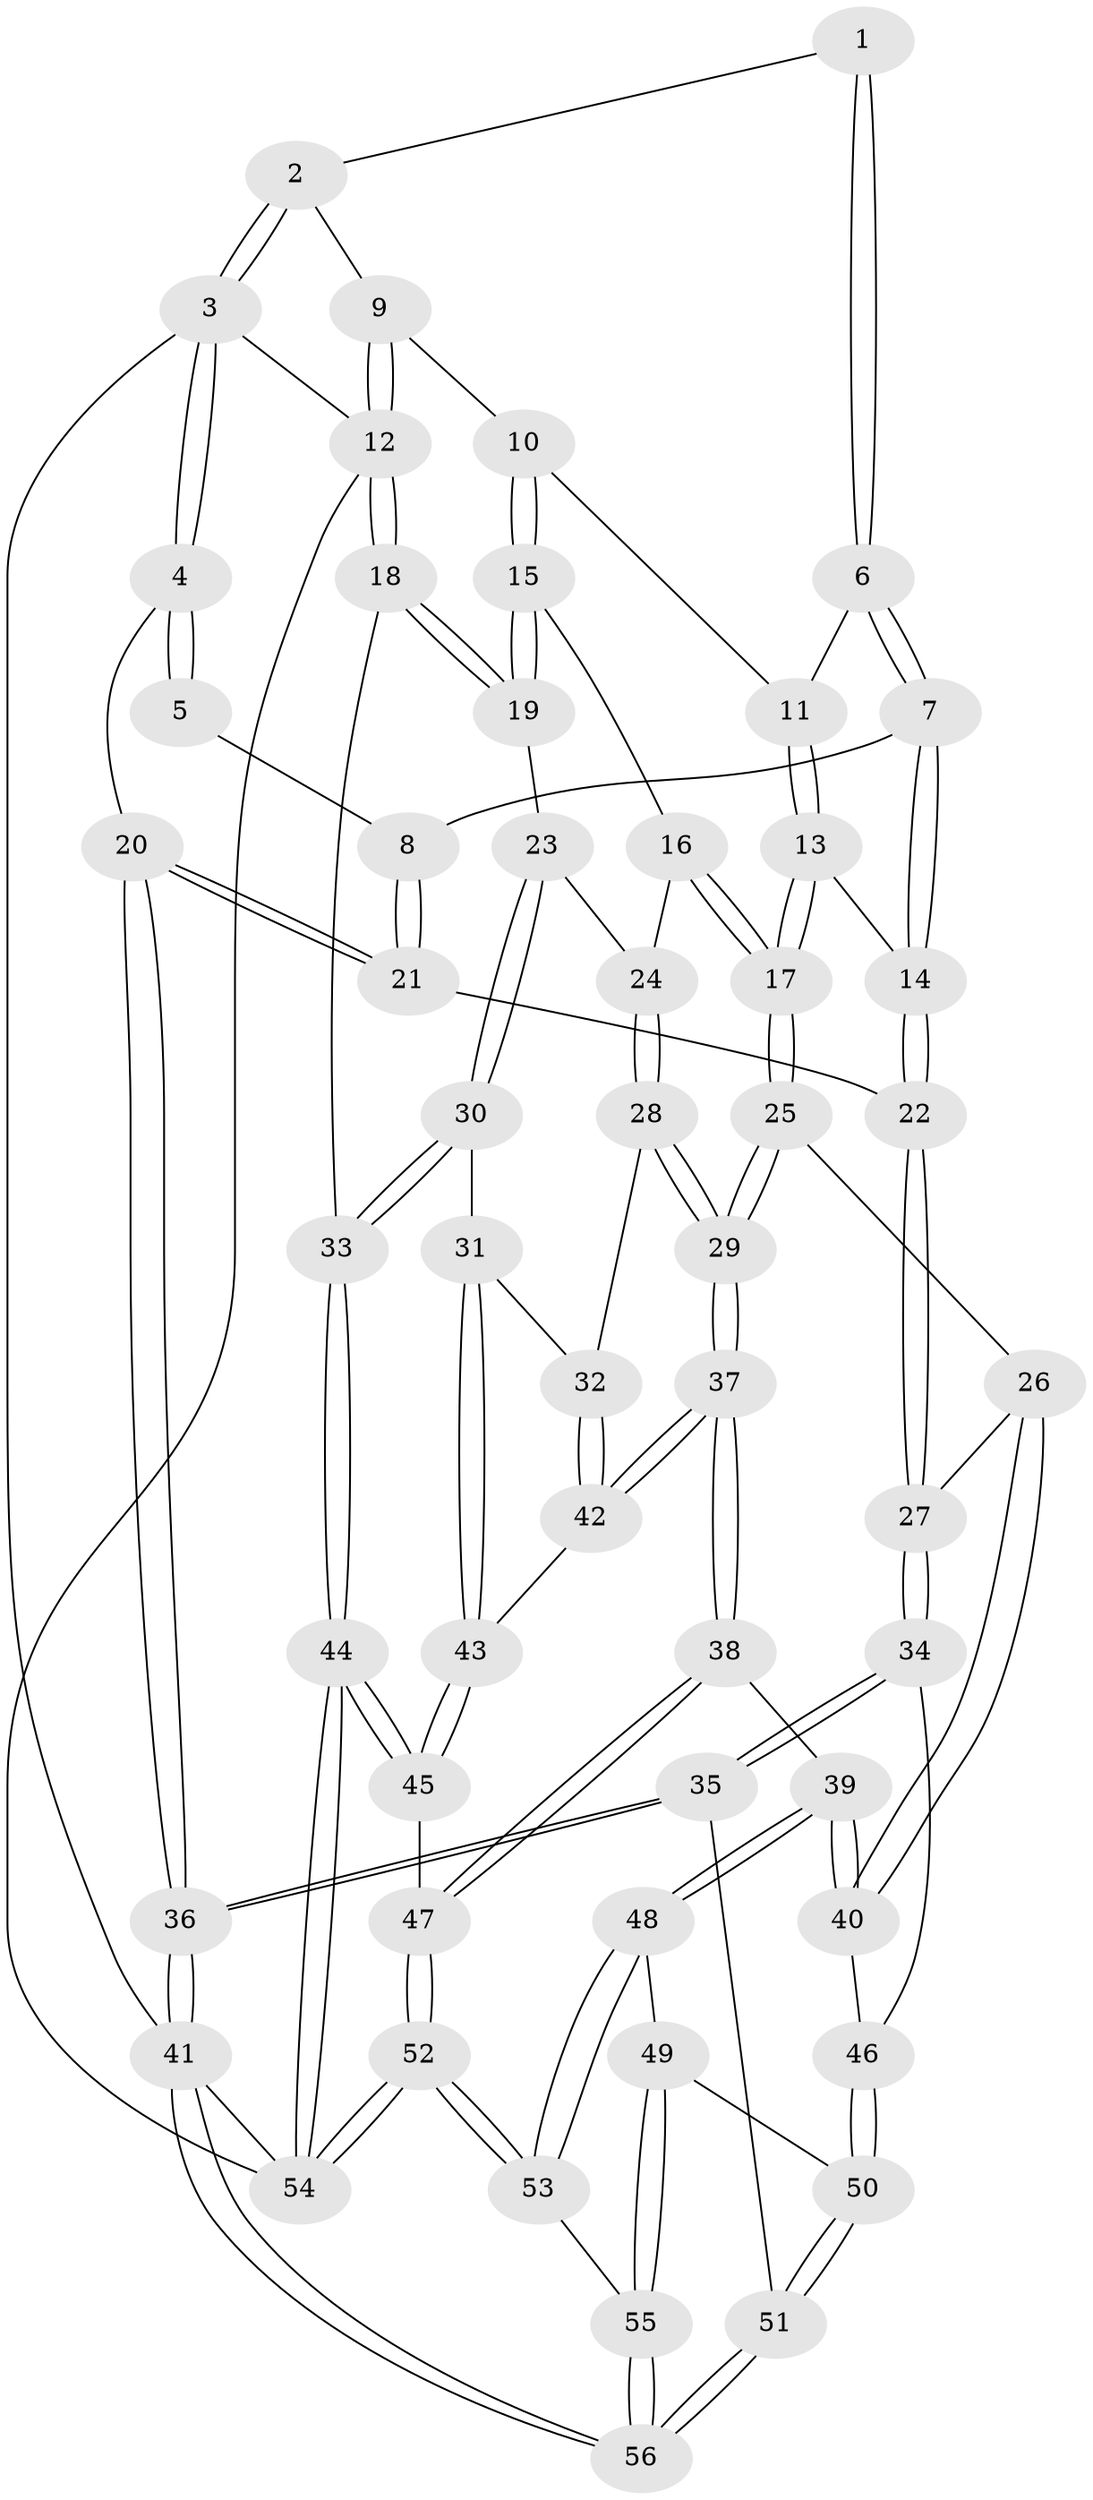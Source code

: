 // coarse degree distribution, {4: 0.23076923076923078, 3: 0.07692307692307693, 6: 0.10256410256410256, 5: 0.5384615384615384, 7: 0.05128205128205128}
// Generated by graph-tools (version 1.1) at 2025/05/03/04/25 22:05:35]
// undirected, 56 vertices, 137 edges
graph export_dot {
graph [start="1"]
  node [color=gray90,style=filled];
  1 [pos="+0.17570147129154828+0.03919350434840149"];
  2 [pos="+0.17682563088579276+0"];
  3 [pos="+0+0"];
  4 [pos="+0+0.14704047550523444"];
  5 [pos="+0.10427881443239978+0.09194273735455884"];
  6 [pos="+0.2199053392586457+0.11001322565069387"];
  7 [pos="+0.11425750876034818+0.2618152307919627"];
  8 [pos="+0.05672174174199589+0.2655565111954468"];
  9 [pos="+0.5895046421417943+0"];
  10 [pos="+0.5651197911194531+0.06365637266237832"];
  11 [pos="+0.2696319317776804+0.14528812793235096"];
  12 [pos="+1+0"];
  13 [pos="+0.29089400709283314+0.33087355527509565"];
  14 [pos="+0.2682600741473442+0.3330277608244094"];
  15 [pos="+0.5729377301949178+0.10084625568607625"];
  16 [pos="+0.5450690074006701+0.21760806022153403"];
  17 [pos="+0.3454357010323165+0.36084175847476274"];
  18 [pos="+1+0.2501622430086834"];
  19 [pos="+0.9114845698460249+0.2721835090079162"];
  20 [pos="+0+0.322060989563423"];
  21 [pos="+0+0.3338146579896432"];
  22 [pos="+0.09945532642716497+0.4642106430626327"];
  23 [pos="+0.7636959096953526+0.39041327163174205"];
  24 [pos="+0.6217096715906605+0.36835560514086035"];
  25 [pos="+0.3676200531506689+0.469427943052997"];
  26 [pos="+0.28088804488774727+0.5303593695196198"];
  27 [pos="+0.14962346145632258+0.5875474689075991"];
  28 [pos="+0.5733776199413158+0.49104754487624047"];
  29 [pos="+0.4729029616698208+0.5533013657556174"];
  30 [pos="+0.7830092826560449+0.5738761729293829"];
  31 [pos="+0.7473741725081362+0.5783863387914351"];
  32 [pos="+0.730636379408546+0.576234140733262"];
  33 [pos="+1+0.699593865467181"];
  34 [pos="+0.12110892857225188+0.6835846788183445"];
  35 [pos="+0+0.7837025731591638"];
  36 [pos="+0+0.7950621036704721"];
  37 [pos="+0.4789626256182299+0.6626303079885095"];
  38 [pos="+0.44727399327228695+0.7466034466000244"];
  39 [pos="+0.42321281386740556+0.7567898704517989"];
  40 [pos="+0.3471936096204666+0.7307571644322811"];
  41 [pos="+0+1"];
  42 [pos="+0.5957964002790485+0.6616957377897549"];
  43 [pos="+0.6720667235743273+0.7138066491131285"];
  44 [pos="+1+0.9904824562873672"];
  45 [pos="+0.7051311728196799+0.8120493688240017"];
  46 [pos="+0.14207364560256888+0.6964106833337333"];
  47 [pos="+0.526529155319619+0.8118980060883213"];
  48 [pos="+0.3690284235791863+0.8529389351439091"];
  49 [pos="+0.2844648019685724+0.910773728821691"];
  50 [pos="+0.23416194677907193+0.9037460495853297"];
  51 [pos="+0.14336877106791737+0.9612536481838135"];
  52 [pos="+0.5901159854688685+1"];
  53 [pos="+0.5460024864170175+1"];
  54 [pos="+1+1"];
  55 [pos="+0.35786196998523645+1"];
  56 [pos="+0.1427704314175885+1"];
  1 -- 2;
  1 -- 6;
  1 -- 6;
  2 -- 3;
  2 -- 3;
  2 -- 9;
  3 -- 4;
  3 -- 4;
  3 -- 12;
  3 -- 41;
  4 -- 5;
  4 -- 5;
  4 -- 20;
  5 -- 8;
  6 -- 7;
  6 -- 7;
  6 -- 11;
  7 -- 8;
  7 -- 14;
  7 -- 14;
  8 -- 21;
  8 -- 21;
  9 -- 10;
  9 -- 12;
  9 -- 12;
  10 -- 11;
  10 -- 15;
  10 -- 15;
  11 -- 13;
  11 -- 13;
  12 -- 18;
  12 -- 18;
  12 -- 54;
  13 -- 14;
  13 -- 17;
  13 -- 17;
  14 -- 22;
  14 -- 22;
  15 -- 16;
  15 -- 19;
  15 -- 19;
  16 -- 17;
  16 -- 17;
  16 -- 24;
  17 -- 25;
  17 -- 25;
  18 -- 19;
  18 -- 19;
  18 -- 33;
  19 -- 23;
  20 -- 21;
  20 -- 21;
  20 -- 36;
  20 -- 36;
  21 -- 22;
  22 -- 27;
  22 -- 27;
  23 -- 24;
  23 -- 30;
  23 -- 30;
  24 -- 28;
  24 -- 28;
  25 -- 26;
  25 -- 29;
  25 -- 29;
  26 -- 27;
  26 -- 40;
  26 -- 40;
  27 -- 34;
  27 -- 34;
  28 -- 29;
  28 -- 29;
  28 -- 32;
  29 -- 37;
  29 -- 37;
  30 -- 31;
  30 -- 33;
  30 -- 33;
  31 -- 32;
  31 -- 43;
  31 -- 43;
  32 -- 42;
  32 -- 42;
  33 -- 44;
  33 -- 44;
  34 -- 35;
  34 -- 35;
  34 -- 46;
  35 -- 36;
  35 -- 36;
  35 -- 51;
  36 -- 41;
  36 -- 41;
  37 -- 38;
  37 -- 38;
  37 -- 42;
  37 -- 42;
  38 -- 39;
  38 -- 47;
  38 -- 47;
  39 -- 40;
  39 -- 40;
  39 -- 48;
  39 -- 48;
  40 -- 46;
  41 -- 56;
  41 -- 56;
  41 -- 54;
  42 -- 43;
  43 -- 45;
  43 -- 45;
  44 -- 45;
  44 -- 45;
  44 -- 54;
  44 -- 54;
  45 -- 47;
  46 -- 50;
  46 -- 50;
  47 -- 52;
  47 -- 52;
  48 -- 49;
  48 -- 53;
  48 -- 53;
  49 -- 50;
  49 -- 55;
  49 -- 55;
  50 -- 51;
  50 -- 51;
  51 -- 56;
  51 -- 56;
  52 -- 53;
  52 -- 53;
  52 -- 54;
  52 -- 54;
  53 -- 55;
  55 -- 56;
  55 -- 56;
}
